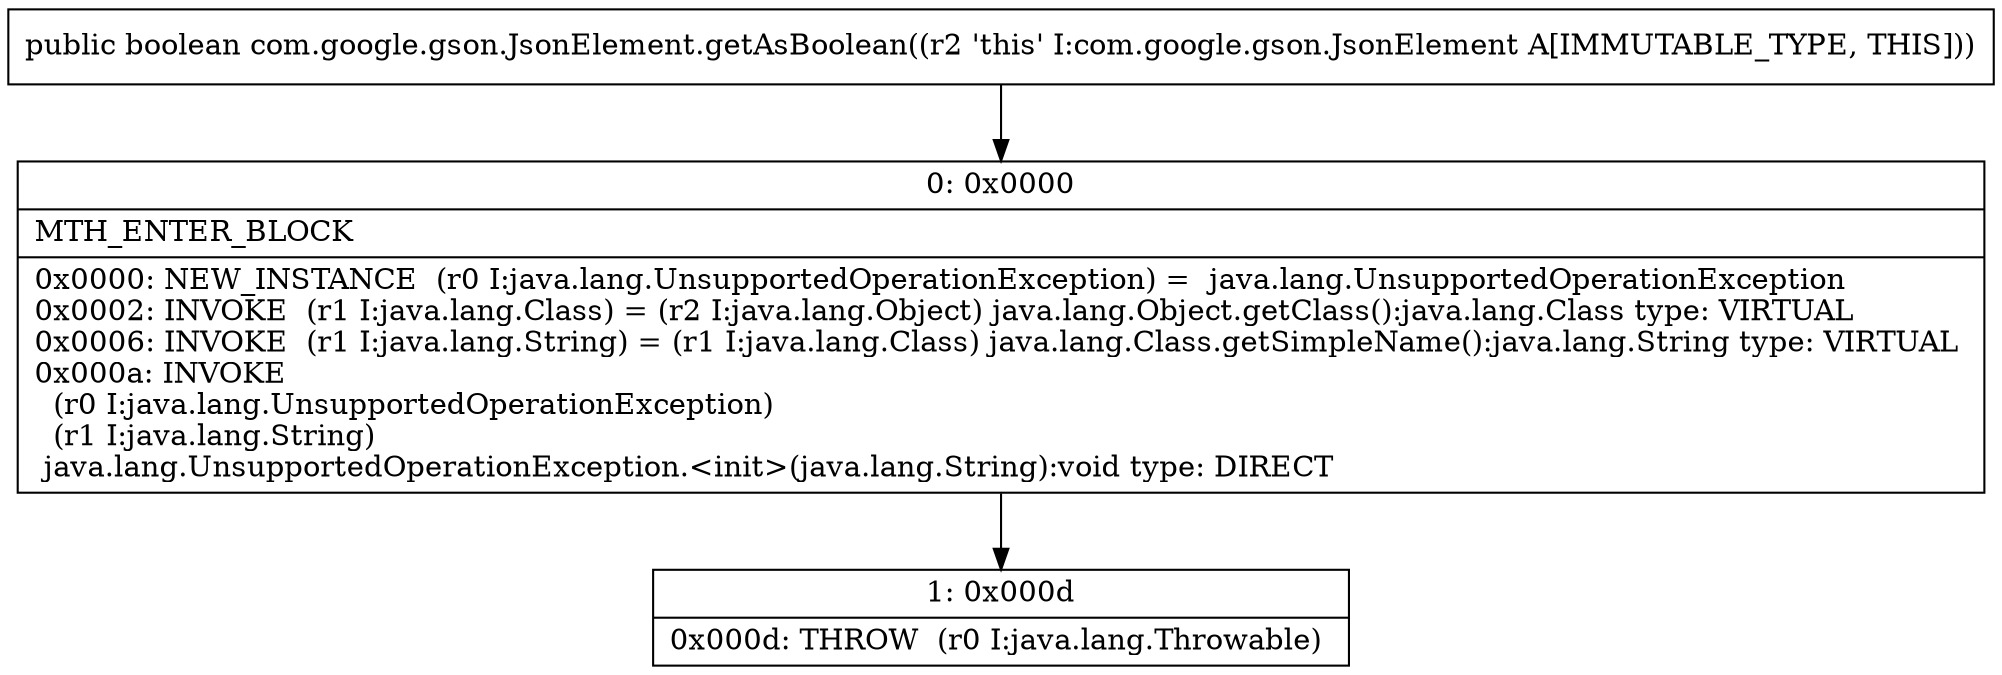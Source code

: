 digraph "CFG forcom.google.gson.JsonElement.getAsBoolean()Z" {
Node_0 [shape=record,label="{0\:\ 0x0000|MTH_ENTER_BLOCK\l|0x0000: NEW_INSTANCE  (r0 I:java.lang.UnsupportedOperationException) =  java.lang.UnsupportedOperationException \l0x0002: INVOKE  (r1 I:java.lang.Class) = (r2 I:java.lang.Object) java.lang.Object.getClass():java.lang.Class type: VIRTUAL \l0x0006: INVOKE  (r1 I:java.lang.String) = (r1 I:java.lang.Class) java.lang.Class.getSimpleName():java.lang.String type: VIRTUAL \l0x000a: INVOKE  \l  (r0 I:java.lang.UnsupportedOperationException)\l  (r1 I:java.lang.String)\l java.lang.UnsupportedOperationException.\<init\>(java.lang.String):void type: DIRECT \l}"];
Node_1 [shape=record,label="{1\:\ 0x000d|0x000d: THROW  (r0 I:java.lang.Throwable) \l}"];
MethodNode[shape=record,label="{public boolean com.google.gson.JsonElement.getAsBoolean((r2 'this' I:com.google.gson.JsonElement A[IMMUTABLE_TYPE, THIS])) }"];
MethodNode -> Node_0;
Node_0 -> Node_1;
}

